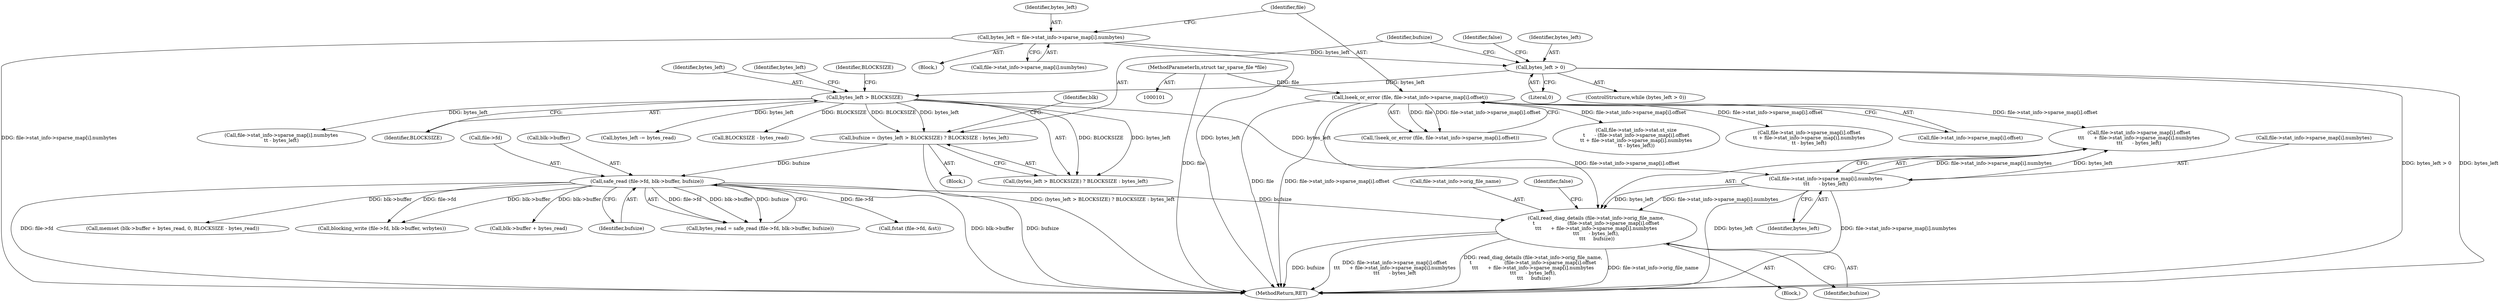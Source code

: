 digraph "0_savannah_c15c42ccd1e2377945fd0414eca1a49294bff454@API" {
"1000166" [label="(Call,read_diag_details (file->stat_info->orig_file_name,\n\t                     (file->stat_info->sparse_map[i].offset\n\t\t\t      + file->stat_info->sparse_map[i].numbytes\n\t\t\t      - bytes_left),\n \t\t\t     bufsize))"];
"1000120" [label="(Call,lseek_or_error (file, file->stat_info->sparse_map[i].offset))"];
"1000102" [label="(MethodParameterIn,struct tar_sparse_file *file)"];
"1000182" [label="(Call,file->stat_info->sparse_map[i].numbytes\n\t\t\t      - bytes_left)"];
"1000142" [label="(Call,bytes_left > BLOCKSIZE)"];
"1000134" [label="(Call,bytes_left > 0)"];
"1000107" [label="(Call,bytes_left = file->stat_info->sparse_map[i].numbytes)"];
"1000153" [label="(Call,safe_read (file->fd, blk->buffer, bufsize))"];
"1000139" [label="(Call,bufsize = (bytes_left > BLOCKSIZE) ? BLOCKSIZE : bytes_left)"];
"1000134" [label="(Call,bytes_left > 0)"];
"1000119" [label="(Call,!lseek_or_error (file, file->stat_info->sparse_map[i].offset))"];
"1000140" [label="(Identifier,bufsize)"];
"1000135" [label="(Identifier,bytes_left)"];
"1000167" [label="(Call,file->stat_info->orig_file_name)"];
"1000154" [label="(Call,file->fd)"];
"1000248" [label="(Call,file->stat_info->sparse_map[i].numbytes\n\t\t - bytes_left)"];
"1000141" [label="(Call,(bytes_left > BLOCKSIZE) ? BLOCKSIZE : bytes_left)"];
"1000104" [label="(Block,)"];
"1000287" [label="(Call,memset (blk->buffer + bytes_read, 0, BLOCKSIZE - bytes_read))"];
"1000143" [label="(Identifier,bytes_left)"];
"1000107" [label="(Call,bytes_left = file->stat_info->sparse_map[i].numbytes)"];
"1000165" [label="(Block,)"];
"1000172" [label="(Call,file->stat_info->sparse_map[i].offset\n\t\t\t      + file->stat_info->sparse_map[i].numbytes\n\t\t\t      - bytes_left)"];
"1000109" [label="(Call,file->stat_info->sparse_map[i].numbytes)"];
"1000108" [label="(Identifier,bytes_left)"];
"1000382" [label="(Identifier,false)"];
"1000166" [label="(Call,read_diag_details (file->stat_info->orig_file_name,\n\t                     (file->stat_info->sparse_map[i].offset\n\t\t\t      + file->stat_info->sparse_map[i].numbytes\n\t\t\t      - bytes_left),\n \t\t\t     bufsize))"];
"1000146" [label="(Identifier,bytes_left)"];
"1000182" [label="(Call,file->stat_info->sparse_map[i].numbytes\n\t\t\t      - bytes_left)"];
"1000230" [label="(Call,file->stat_info->stat.st_size\n\t      - (file->stat_info->sparse_map[i].offset\n\t\t + file->stat_info->sparse_map[i].numbytes\n\t\t - bytes_left))"];
"1000195" [label="(Identifier,false)"];
"1000144" [label="(Identifier,BLOCKSIZE)"];
"1000149" [label="(Identifier,blk)"];
"1000192" [label="(Identifier,bytes_left)"];
"1000183" [label="(Call,file->stat_info->sparse_map[i].numbytes)"];
"1000136" [label="(Literal,0)"];
"1000121" [label="(Identifier,file)"];
"1000332" [label="(Call,blocking_write (file->fd, blk->buffer, wrbytes))"];
"1000193" [label="(Identifier,bufsize)"];
"1000238" [label="(Call,file->stat_info->sparse_map[i].offset\n\t\t + file->stat_info->sparse_map[i].numbytes\n\t\t - bytes_left)"];
"1000157" [label="(Call,blk->buffer)"];
"1000145" [label="(Identifier,BLOCKSIZE)"];
"1000137" [label="(Block,)"];
"1000507" [label="(MethodReturn,RET)"];
"1000139" [label="(Call,bufsize = (bytes_left > BLOCKSIZE) ? BLOCKSIZE : bytes_left)"];
"1000297" [label="(Call,bytes_left -= bytes_read)"];
"1000294" [label="(Call,BLOCKSIZE - bytes_read)"];
"1000120" [label="(Call,lseek_or_error (file, file->stat_info->sparse_map[i].offset))"];
"1000153" [label="(Call,safe_read (file->fd, blk->buffer, bufsize))"];
"1000288" [label="(Call,blk->buffer + bytes_read)"];
"1000102" [label="(MethodParameterIn,struct tar_sparse_file *file)"];
"1000133" [label="(ControlStructure,while (bytes_left > 0))"];
"1000142" [label="(Call,bytes_left > BLOCKSIZE)"];
"1000160" [label="(Identifier,bufsize)"];
"1000151" [label="(Call,bytes_read = safe_read (file->fd, blk->buffer, bufsize))"];
"1000207" [label="(Call,fstat (file->fd, &st))"];
"1000122" [label="(Call,file->stat_info->sparse_map[i].offset)"];
"1000166" -> "1000165"  [label="AST: "];
"1000166" -> "1000193"  [label="CFG: "];
"1000167" -> "1000166"  [label="AST: "];
"1000172" -> "1000166"  [label="AST: "];
"1000193" -> "1000166"  [label="AST: "];
"1000195" -> "1000166"  [label="CFG: "];
"1000166" -> "1000507"  [label="DDG: file->stat_info->sparse_map[i].offset\n\t\t\t      + file->stat_info->sparse_map[i].numbytes\n\t\t\t      - bytes_left"];
"1000166" -> "1000507"  [label="DDG: read_diag_details (file->stat_info->orig_file_name,\n\t                     (file->stat_info->sparse_map[i].offset\n\t\t\t      + file->stat_info->sparse_map[i].numbytes\n\t\t\t      - bytes_left),\n \t\t\t     bufsize)"];
"1000166" -> "1000507"  [label="DDG: file->stat_info->orig_file_name"];
"1000166" -> "1000507"  [label="DDG: bufsize"];
"1000120" -> "1000166"  [label="DDG: file->stat_info->sparse_map[i].offset"];
"1000182" -> "1000166"  [label="DDG: file->stat_info->sparse_map[i].numbytes"];
"1000182" -> "1000166"  [label="DDG: bytes_left"];
"1000153" -> "1000166"  [label="DDG: bufsize"];
"1000120" -> "1000119"  [label="AST: "];
"1000120" -> "1000122"  [label="CFG: "];
"1000121" -> "1000120"  [label="AST: "];
"1000122" -> "1000120"  [label="AST: "];
"1000119" -> "1000120"  [label="CFG: "];
"1000120" -> "1000507"  [label="DDG: file"];
"1000120" -> "1000507"  [label="DDG: file->stat_info->sparse_map[i].offset"];
"1000120" -> "1000119"  [label="DDG: file"];
"1000120" -> "1000119"  [label="DDG: file->stat_info->sparse_map[i].offset"];
"1000102" -> "1000120"  [label="DDG: file"];
"1000120" -> "1000172"  [label="DDG: file->stat_info->sparse_map[i].offset"];
"1000120" -> "1000230"  [label="DDG: file->stat_info->sparse_map[i].offset"];
"1000120" -> "1000238"  [label="DDG: file->stat_info->sparse_map[i].offset"];
"1000102" -> "1000101"  [label="AST: "];
"1000102" -> "1000507"  [label="DDG: file"];
"1000182" -> "1000172"  [label="AST: "];
"1000182" -> "1000192"  [label="CFG: "];
"1000183" -> "1000182"  [label="AST: "];
"1000192" -> "1000182"  [label="AST: "];
"1000172" -> "1000182"  [label="CFG: "];
"1000182" -> "1000507"  [label="DDG: file->stat_info->sparse_map[i].numbytes"];
"1000182" -> "1000507"  [label="DDG: bytes_left"];
"1000182" -> "1000172"  [label="DDG: file->stat_info->sparse_map[i].numbytes"];
"1000182" -> "1000172"  [label="DDG: bytes_left"];
"1000142" -> "1000182"  [label="DDG: bytes_left"];
"1000142" -> "1000141"  [label="AST: "];
"1000142" -> "1000144"  [label="CFG: "];
"1000143" -> "1000142"  [label="AST: "];
"1000144" -> "1000142"  [label="AST: "];
"1000145" -> "1000142"  [label="CFG: "];
"1000146" -> "1000142"  [label="CFG: "];
"1000142" -> "1000139"  [label="DDG: BLOCKSIZE"];
"1000142" -> "1000139"  [label="DDG: bytes_left"];
"1000134" -> "1000142"  [label="DDG: bytes_left"];
"1000142" -> "1000141"  [label="DDG: BLOCKSIZE"];
"1000142" -> "1000141"  [label="DDG: bytes_left"];
"1000142" -> "1000248"  [label="DDG: bytes_left"];
"1000142" -> "1000294"  [label="DDG: BLOCKSIZE"];
"1000142" -> "1000297"  [label="DDG: bytes_left"];
"1000134" -> "1000133"  [label="AST: "];
"1000134" -> "1000136"  [label="CFG: "];
"1000135" -> "1000134"  [label="AST: "];
"1000136" -> "1000134"  [label="AST: "];
"1000140" -> "1000134"  [label="CFG: "];
"1000382" -> "1000134"  [label="CFG: "];
"1000134" -> "1000507"  [label="DDG: bytes_left > 0"];
"1000134" -> "1000507"  [label="DDG: bytes_left"];
"1000107" -> "1000134"  [label="DDG: bytes_left"];
"1000107" -> "1000104"  [label="AST: "];
"1000107" -> "1000109"  [label="CFG: "];
"1000108" -> "1000107"  [label="AST: "];
"1000109" -> "1000107"  [label="AST: "];
"1000121" -> "1000107"  [label="CFG: "];
"1000107" -> "1000507"  [label="DDG: bytes_left"];
"1000107" -> "1000507"  [label="DDG: file->stat_info->sparse_map[i].numbytes"];
"1000153" -> "1000151"  [label="AST: "];
"1000153" -> "1000160"  [label="CFG: "];
"1000154" -> "1000153"  [label="AST: "];
"1000157" -> "1000153"  [label="AST: "];
"1000160" -> "1000153"  [label="AST: "];
"1000151" -> "1000153"  [label="CFG: "];
"1000153" -> "1000507"  [label="DDG: blk->buffer"];
"1000153" -> "1000507"  [label="DDG: bufsize"];
"1000153" -> "1000507"  [label="DDG: file->fd"];
"1000153" -> "1000151"  [label="DDG: file->fd"];
"1000153" -> "1000151"  [label="DDG: blk->buffer"];
"1000153" -> "1000151"  [label="DDG: bufsize"];
"1000139" -> "1000153"  [label="DDG: bufsize"];
"1000153" -> "1000207"  [label="DDG: file->fd"];
"1000153" -> "1000287"  [label="DDG: blk->buffer"];
"1000153" -> "1000288"  [label="DDG: blk->buffer"];
"1000153" -> "1000332"  [label="DDG: file->fd"];
"1000153" -> "1000332"  [label="DDG: blk->buffer"];
"1000139" -> "1000137"  [label="AST: "];
"1000139" -> "1000141"  [label="CFG: "];
"1000140" -> "1000139"  [label="AST: "];
"1000141" -> "1000139"  [label="AST: "];
"1000149" -> "1000139"  [label="CFG: "];
"1000139" -> "1000507"  [label="DDG: (bytes_left > BLOCKSIZE) ? BLOCKSIZE : bytes_left"];
}
